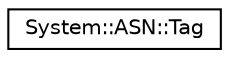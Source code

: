 digraph G
{
  edge [fontname="Helvetica",fontsize="10",labelfontname="Helvetica",labelfontsize="10"];
  node [fontname="Helvetica",fontsize="10",shape=record];
  rankdir="LR";
  Node1 [label="System::ASN::Tag",height=0.2,width=0.4,color="black", fillcolor="white", style="filled",URL="$class_system_1_1_a_s_n_1_1_tag.html"];
}
